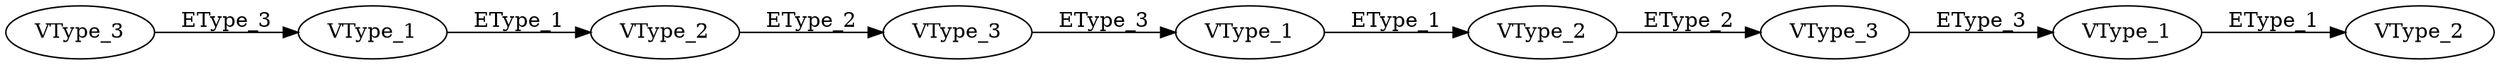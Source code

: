 digraph N3_M3_k8_view2 {
 rankdir="LR";
 1 [label="VType_3"];
 2 [label="VType_1"];
 3 [label="VType_2"];
 4 [label="VType_3"];
 5 [label="VType_1"];
 6 [label="VType_2"];
 7 [label="VType_3"];
 8 [label="VType_1"];
 9 [label="VType_2"];

 1 -> 2 [label="EType_3"];
 2 -> 3 [label="EType_1"];
 3 -> 4 [label="EType_2"];
 4 -> 5 [label="EType_3"];
 5 -> 6 [label="EType_1"];
 6 -> 7 [label="EType_2"];
 7 -> 8 [label="EType_3"];
 8 -> 9 [label="EType_1"];
}
